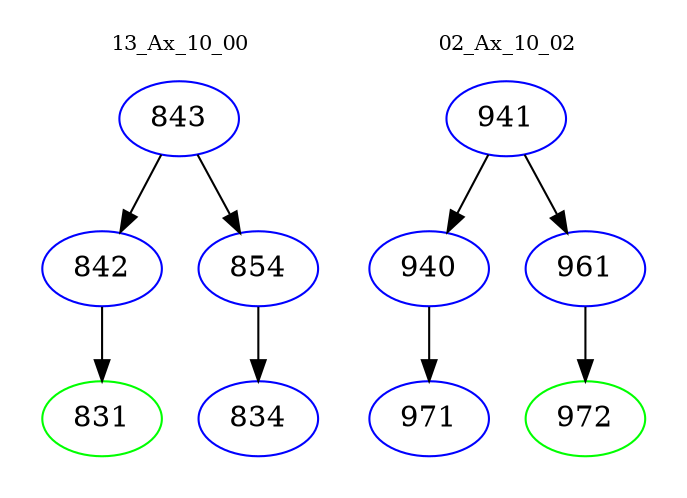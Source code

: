 digraph{
subgraph cluster_0 {
color = white
label = "13_Ax_10_00";
fontsize=10;
T0_843 [label="843", color="blue"]
T0_843 -> T0_842 [color="black"]
T0_842 [label="842", color="blue"]
T0_842 -> T0_831 [color="black"]
T0_831 [label="831", color="green"]
T0_843 -> T0_854 [color="black"]
T0_854 [label="854", color="blue"]
T0_854 -> T0_834 [color="black"]
T0_834 [label="834", color="blue"]
}
subgraph cluster_1 {
color = white
label = "02_Ax_10_02";
fontsize=10;
T1_941 [label="941", color="blue"]
T1_941 -> T1_940 [color="black"]
T1_940 [label="940", color="blue"]
T1_940 -> T1_971 [color="black"]
T1_971 [label="971", color="blue"]
T1_941 -> T1_961 [color="black"]
T1_961 [label="961", color="blue"]
T1_961 -> T1_972 [color="black"]
T1_972 [label="972", color="green"]
}
}
